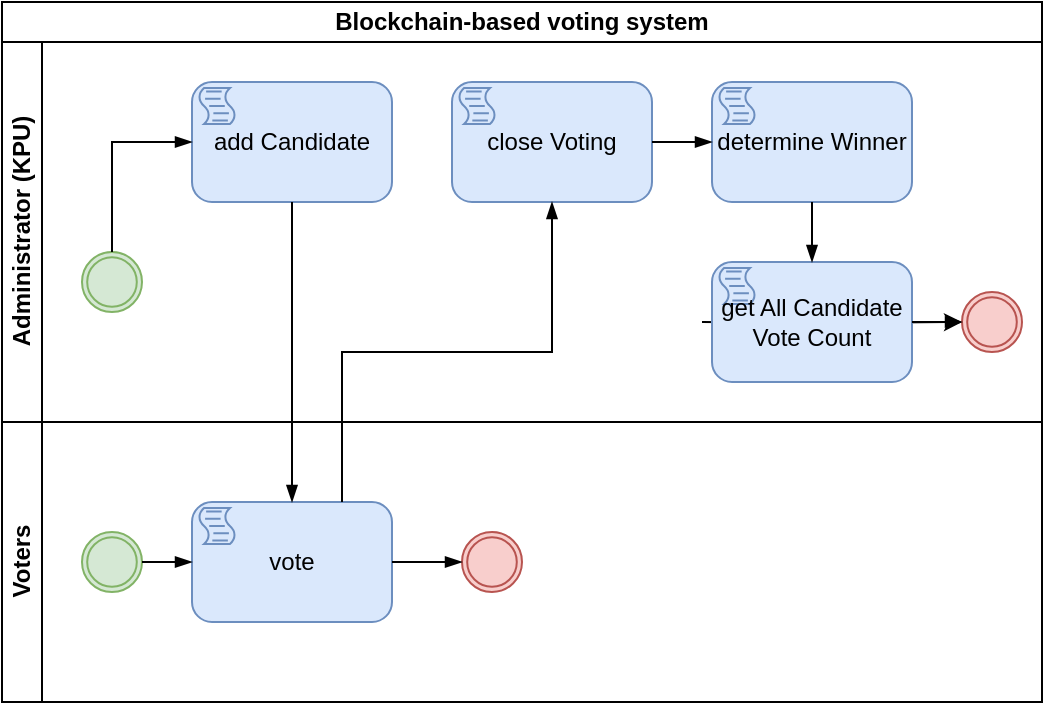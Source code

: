 <mxfile version="21.3.8" type="github">
  <diagram name="Page-1" id="SLoT1vQXno8aa5vxZDG2">
    <mxGraphModel dx="1050" dy="623" grid="1" gridSize="10" guides="1" tooltips="1" connect="1" arrows="1" fold="1" page="1" pageScale="1" pageWidth="850" pageHeight="1100" math="0" shadow="0">
      <root>
        <mxCell id="0" />
        <mxCell id="1" parent="0" />
        <mxCell id="345alWv5F7QS1rlE2LUR-1" value="Blockchain-based voting system" style="swimlane;html=1;childLayout=stackLayout;resizeParent=1;resizeParentMax=0;horizontal=1;startSize=20;horizontalStack=0;whiteSpace=wrap;" vertex="1" parent="1">
          <mxGeometry x="140" y="130" width="520" height="350" as="geometry" />
        </mxCell>
        <mxCell id="345alWv5F7QS1rlE2LUR-2" value="Administrator (KPU)" style="swimlane;html=1;startSize=20;horizontal=0;" vertex="1" parent="345alWv5F7QS1rlE2LUR-1">
          <mxGeometry y="20" width="520" height="190" as="geometry" />
        </mxCell>
        <mxCell id="345alWv5F7QS1rlE2LUR-8" value="close Voting" style="points=[[0.25,0,0],[0.5,0,0],[0.75,0,0],[1,0.25,0],[1,0.5,0],[1,0.75,0],[0.75,1,0],[0.5,1,0],[0.25,1,0],[0,0.75,0],[0,0.5,0],[0,0.25,0]];shape=mxgraph.bpmn.task;whiteSpace=wrap;rectStyle=rounded;size=10;html=1;container=1;expand=0;collapsible=0;taskMarker=script;fillColor=#dae8fc;strokeColor=#6c8ebf;" vertex="1" parent="345alWv5F7QS1rlE2LUR-2">
          <mxGeometry x="225" y="20" width="100" height="60" as="geometry" />
        </mxCell>
        <mxCell id="345alWv5F7QS1rlE2LUR-6" value="add Candidate" style="points=[[0.25,0,0],[0.5,0,0],[0.75,0,0],[1,0.25,0],[1,0.5,0],[1,0.75,0],[0.75,1,0],[0.5,1,0],[0.25,1,0],[0,0.75,0],[0,0.5,0],[0,0.25,0]];shape=mxgraph.bpmn.task;whiteSpace=wrap;rectStyle=rounded;size=10;html=1;container=1;expand=0;collapsible=0;taskMarker=script;fillColor=#dae8fc;strokeColor=#6c8ebf;" vertex="1" parent="345alWv5F7QS1rlE2LUR-2">
          <mxGeometry x="95" y="20" width="100" height="60" as="geometry" />
        </mxCell>
        <mxCell id="345alWv5F7QS1rlE2LUR-9" value="determine Winner" style="points=[[0.25,0,0],[0.5,0,0],[0.75,0,0],[1,0.25,0],[1,0.5,0],[1,0.75,0],[0.75,1,0],[0.5,1,0],[0.25,1,0],[0,0.75,0],[0,0.5,0],[0,0.25,0]];shape=mxgraph.bpmn.task;whiteSpace=wrap;rectStyle=rounded;size=10;html=1;container=1;expand=0;collapsible=0;taskMarker=script;fillColor=#dae8fc;strokeColor=#6c8ebf;" vertex="1" parent="345alWv5F7QS1rlE2LUR-2">
          <mxGeometry x="355" y="20" width="100" height="60" as="geometry" />
        </mxCell>
        <mxCell id="345alWv5F7QS1rlE2LUR-25" value="" style="edgeStyle=orthogonalEdgeStyle;rounded=0;orthogonalLoop=1;jettySize=auto;html=1;" edge="1" parent="345alWv5F7QS1rlE2LUR-2" target="345alWv5F7QS1rlE2LUR-14">
          <mxGeometry relative="1" as="geometry">
            <mxPoint x="350" y="140" as="sourcePoint" />
          </mxGeometry>
        </mxCell>
        <mxCell id="345alWv5F7QS1rlE2LUR-10" value="get All Candidate Vote Count" style="points=[[0.25,0,0],[0.5,0,0],[0.75,0,0],[1,0.25,0],[1,0.5,0],[1,0.75,0],[0.75,1,0],[0.5,1,0],[0.25,1,0],[0,0.75,0],[0,0.5,0],[0,0.25,0]];shape=mxgraph.bpmn.task;rectStyle=rounded;size=10;html=1;container=1;expand=0;collapsible=0;taskMarker=script;fillColor=#dae8fc;strokeColor=#6c8ebf;whiteSpace=wrap;" vertex="1" parent="345alWv5F7QS1rlE2LUR-2">
          <mxGeometry x="355" y="110" width="100" height="60" as="geometry" />
        </mxCell>
        <mxCell id="345alWv5F7QS1rlE2LUR-13" value="" style="points=[[0.145,0.145,0],[0.5,0,0],[0.855,0.145,0],[1,0.5,0],[0.855,0.855,0],[0.5,1,0],[0.145,0.855,0],[0,0.5,0]];shape=mxgraph.bpmn.event;html=1;verticalLabelPosition=bottom;labelBackgroundColor=#ffffff;verticalAlign=top;align=center;perimeter=ellipsePerimeter;outlineConnect=0;aspect=fixed;outline=throwing;symbol=general;fillColor=#d5e8d4;strokeColor=#82b366;" vertex="1" parent="345alWv5F7QS1rlE2LUR-2">
          <mxGeometry x="40" y="105" width="30" height="30" as="geometry" />
        </mxCell>
        <mxCell id="345alWv5F7QS1rlE2LUR-14" value="" style="points=[[0.145,0.145,0],[0.5,0,0],[0.855,0.145,0],[1,0.5,0],[0.855,0.855,0],[0.5,1,0],[0.145,0.855,0],[0,0.5,0]];shape=mxgraph.bpmn.event;html=1;verticalLabelPosition=bottom;labelBackgroundColor=#ffffff;verticalAlign=top;align=center;perimeter=ellipsePerimeter;outlineConnect=0;aspect=fixed;outline=throwing;symbol=general;fillColor=#f8cecc;strokeColor=#b85450;" vertex="1" parent="345alWv5F7QS1rlE2LUR-2">
          <mxGeometry x="480" y="125" width="30" height="30" as="geometry" />
        </mxCell>
        <mxCell id="345alWv5F7QS1rlE2LUR-17" value="" style="edgeStyle=elbowEdgeStyle;fontSize=12;html=1;endArrow=blockThin;endFill=1;rounded=0;entryX=0;entryY=0.5;entryDx=0;entryDy=0;entryPerimeter=0;exitX=0.5;exitY=0;exitDx=0;exitDy=0;exitPerimeter=0;" edge="1" parent="345alWv5F7QS1rlE2LUR-2" source="345alWv5F7QS1rlE2LUR-13" target="345alWv5F7QS1rlE2LUR-6">
          <mxGeometry width="160" relative="1" as="geometry">
            <mxPoint x="70" y="95" as="sourcePoint" />
            <mxPoint x="375" y="160" as="targetPoint" />
            <Array as="points">
              <mxPoint x="55" y="80" />
            </Array>
          </mxGeometry>
        </mxCell>
        <mxCell id="345alWv5F7QS1rlE2LUR-22" value="" style="edgeStyle=orthogonalEdgeStyle;fontSize=12;html=1;endArrow=blockThin;endFill=1;rounded=0;exitX=1;exitY=0.5;exitDx=0;exitDy=0;exitPerimeter=0;entryX=0;entryY=0.5;entryDx=0;entryDy=0;entryPerimeter=0;" edge="1" parent="345alWv5F7QS1rlE2LUR-2" source="345alWv5F7QS1rlE2LUR-8" target="345alWv5F7QS1rlE2LUR-9">
          <mxGeometry width="160" relative="1" as="geometry">
            <mxPoint x="185" y="240" as="sourcePoint" />
            <mxPoint x="285" y="90" as="targetPoint" />
          </mxGeometry>
        </mxCell>
        <mxCell id="345alWv5F7QS1rlE2LUR-23" value="" style="edgeStyle=orthogonalEdgeStyle;fontSize=12;html=1;endArrow=blockThin;endFill=1;rounded=0;exitX=0.5;exitY=1;exitDx=0;exitDy=0;exitPerimeter=0;entryX=0.5;entryY=0;entryDx=0;entryDy=0;entryPerimeter=0;" edge="1" parent="345alWv5F7QS1rlE2LUR-2" source="345alWv5F7QS1rlE2LUR-9" target="345alWv5F7QS1rlE2LUR-10">
          <mxGeometry width="160" relative="1" as="geometry">
            <mxPoint x="335" y="60" as="sourcePoint" />
            <mxPoint x="365" y="60" as="targetPoint" />
          </mxGeometry>
        </mxCell>
        <mxCell id="345alWv5F7QS1rlE2LUR-24" value="" style="edgeStyle=orthogonalEdgeStyle;fontSize=12;html=1;endArrow=blockThin;endFill=1;rounded=0;entryX=0;entryY=0.5;entryDx=0;entryDy=0;entryPerimeter=0;exitX=1;exitY=0.5;exitDx=0;exitDy=0;exitPerimeter=0;" edge="1" parent="345alWv5F7QS1rlE2LUR-2" source="345alWv5F7QS1rlE2LUR-10" target="345alWv5F7QS1rlE2LUR-14">
          <mxGeometry width="160" relative="1" as="geometry">
            <mxPoint x="350" y="140" as="sourcePoint" />
            <mxPoint x="415" y="120" as="targetPoint" />
          </mxGeometry>
        </mxCell>
        <mxCell id="345alWv5F7QS1rlE2LUR-3" value="Voters" style="swimlane;html=1;startSize=20;horizontal=0;" vertex="1" parent="345alWv5F7QS1rlE2LUR-1">
          <mxGeometry y="210" width="520" height="140" as="geometry" />
        </mxCell>
        <mxCell id="345alWv5F7QS1rlE2LUR-12" value="vote" style="points=[[0.25,0,0],[0.5,0,0],[0.75,0,0],[1,0.25,0],[1,0.5,0],[1,0.75,0],[0.75,1,0],[0.5,1,0],[0.25,1,0],[0,0.75,0],[0,0.5,0],[0,0.25,0]];shape=mxgraph.bpmn.task;rectStyle=rounded;size=10;html=1;container=1;expand=0;collapsible=0;taskMarker=script;fillColor=#dae8fc;strokeColor=#6c8ebf;whiteSpace=wrap;" vertex="1" parent="345alWv5F7QS1rlE2LUR-3">
          <mxGeometry x="95" y="40" width="100" height="60" as="geometry" />
        </mxCell>
        <mxCell id="345alWv5F7QS1rlE2LUR-15" value="" style="points=[[0.145,0.145,0],[0.5,0,0],[0.855,0.145,0],[1,0.5,0],[0.855,0.855,0],[0.5,1,0],[0.145,0.855,0],[0,0.5,0]];shape=mxgraph.bpmn.event;html=1;verticalLabelPosition=bottom;labelBackgroundColor=#ffffff;verticalAlign=top;align=center;perimeter=ellipsePerimeter;outlineConnect=0;aspect=fixed;outline=throwing;symbol=general;fillColor=#d5e8d4;strokeColor=#82b366;" vertex="1" parent="345alWv5F7QS1rlE2LUR-3">
          <mxGeometry x="40" y="55" width="30" height="30" as="geometry" />
        </mxCell>
        <mxCell id="345alWv5F7QS1rlE2LUR-26" value="" style="edgeStyle=orthogonalEdgeStyle;fontSize=12;html=1;endArrow=blockThin;endFill=1;rounded=0;exitX=1;exitY=0.5;exitDx=0;exitDy=0;exitPerimeter=0;entryX=0;entryY=0.5;entryDx=0;entryDy=0;entryPerimeter=0;" edge="1" parent="345alWv5F7QS1rlE2LUR-3" source="345alWv5F7QS1rlE2LUR-15" target="345alWv5F7QS1rlE2LUR-12">
          <mxGeometry width="160" relative="1" as="geometry">
            <mxPoint x="335" y="-130" as="sourcePoint" />
            <mxPoint x="365" y="-130" as="targetPoint" />
          </mxGeometry>
        </mxCell>
        <mxCell id="345alWv5F7QS1rlE2LUR-19" value="" style="edgeStyle=orthogonalEdgeStyle;fontSize=12;html=1;endArrow=blockThin;endFill=1;rounded=0;entryX=0.5;entryY=0;entryDx=0;entryDy=0;entryPerimeter=0;exitX=0.5;exitY=1;exitDx=0;exitDy=0;exitPerimeter=0;" edge="1" parent="345alWv5F7QS1rlE2LUR-1" source="345alWv5F7QS1rlE2LUR-6" target="345alWv5F7QS1rlE2LUR-12">
          <mxGeometry width="160" relative="1" as="geometry">
            <mxPoint x="150" y="110" as="sourcePoint" />
            <mxPoint x="148" y="250" as="targetPoint" />
          </mxGeometry>
        </mxCell>
        <mxCell id="345alWv5F7QS1rlE2LUR-21" value="" style="edgeStyle=orthogonalEdgeStyle;fontSize=12;html=1;endArrow=blockThin;endFill=1;rounded=0;exitX=0.75;exitY=0;exitDx=0;exitDy=0;exitPerimeter=0;entryX=0.5;entryY=1;entryDx=0;entryDy=0;entryPerimeter=0;" edge="1" parent="345alWv5F7QS1rlE2LUR-1" source="345alWv5F7QS1rlE2LUR-12" target="345alWv5F7QS1rlE2LUR-8">
          <mxGeometry width="160" relative="1" as="geometry">
            <mxPoint x="155" y="110" as="sourcePoint" />
            <mxPoint x="160" y="260" as="targetPoint" />
          </mxGeometry>
        </mxCell>
        <mxCell id="345alWv5F7QS1rlE2LUR-16" value="" style="points=[[0.145,0.145,0],[0.5,0,0],[0.855,0.145,0],[1,0.5,0],[0.855,0.855,0],[0.5,1,0],[0.145,0.855,0],[0,0.5,0]];shape=mxgraph.bpmn.event;html=1;verticalLabelPosition=bottom;labelBackgroundColor=#ffffff;verticalAlign=top;align=center;perimeter=ellipsePerimeter;outlineConnect=0;aspect=fixed;outline=throwing;symbol=general;fillColor=#f8cecc;strokeColor=#b85450;" vertex="1" parent="1">
          <mxGeometry x="370" y="395" width="30" height="30" as="geometry" />
        </mxCell>
        <mxCell id="345alWv5F7QS1rlE2LUR-27" value="" style="edgeStyle=orthogonalEdgeStyle;fontSize=12;html=1;endArrow=blockThin;endFill=1;rounded=0;entryX=0;entryY=0.5;entryDx=0;entryDy=0;entryPerimeter=0;exitX=1;exitY=0.5;exitDx=0;exitDy=0;exitPerimeter=0;" edge="1" parent="1" source="345alWv5F7QS1rlE2LUR-12" target="345alWv5F7QS1rlE2LUR-16">
          <mxGeometry width="160" relative="1" as="geometry">
            <mxPoint x="340" y="410" as="sourcePoint" />
            <mxPoint x="246" y="420" as="targetPoint" />
          </mxGeometry>
        </mxCell>
      </root>
    </mxGraphModel>
  </diagram>
</mxfile>
